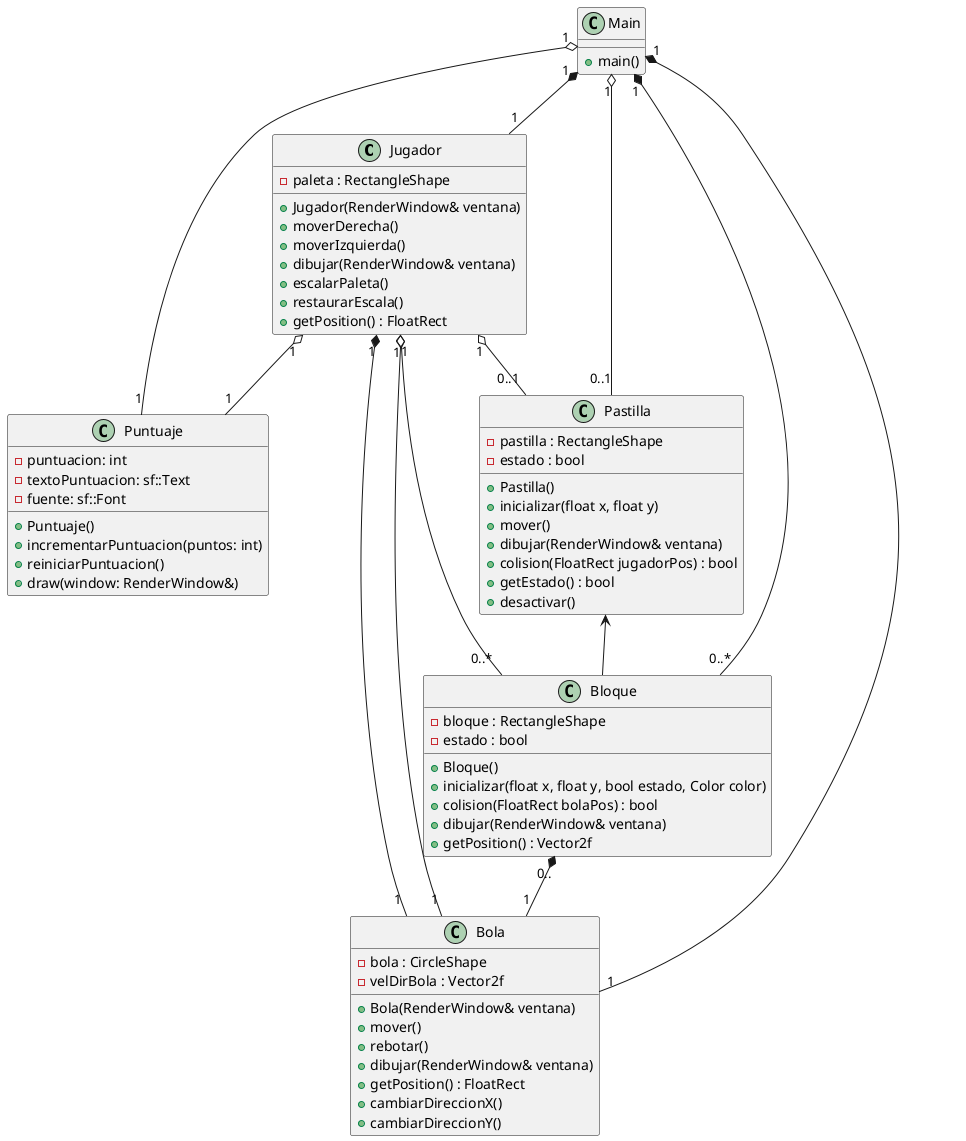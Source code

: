 @startuml Arkanoid

class Jugador {
  + Jugador(RenderWindow& ventana)
  + moverDerecha()
  + moverIzquierda()
  + dibujar(RenderWindow& ventana)
  + escalarPaleta()
  + restaurarEscala()
  + getPosition() : FloatRect
  - paleta : RectangleShape
}

class Puntuaje {
  - puntuacion: int
  - textoPuntuacion: sf::Text
  - fuente: sf::Font
  + Puntuaje()
  + incrementarPuntuacion(puntos: int)
  + reiniciarPuntuacion()
  + draw(window: RenderWindow&)
}

class Bloque {
  + Bloque()
  + inicializar(float x, float y, bool estado, Color color)
  + colision(FloatRect bolaPos) : bool
  + dibujar(RenderWindow& ventana)
  + getPosition() : Vector2f
  - bloque : RectangleShape
  - estado : bool
}

class Bola {
  + Bola(RenderWindow& ventana)
  + mover()
  + rebotar()
  + dibujar(RenderWindow& ventana)
  + getPosition() : FloatRect
  + cambiarDireccionX()
  + cambiarDireccionY()
  - bola : CircleShape
  - velDirBola : Vector2f
}

class Pastilla {
  + Pastilla()
  + inicializar(float x, float y)
  + mover()
  + dibujar(RenderWindow& ventana)
  + colision(FloatRect jugadorPos) : bool
  + getEstado() : bool
  + desactivar()
  - pastilla : RectangleShape
  - estado : bool
}

class Main {
  + main()
}

Jugador "1" *-- "1" Bola
Jugador "1" o-- "1" Bola
Jugador "1" o-- "0..*" Bloque
Jugador "1" o-- "0..1" Pastilla
Jugador "1" o-- "1" Puntuaje

Bloque "0.." *-- "1" Bola

Main "1" *-- "1" Jugador
Main "1" *-- "0..*" Bloque
Main "1" *-- "1" Bola
Main "1" o-- "0..1" Pastilla
Main "1" o-- "1" Puntuaje

Pastilla <-- Bloque

@enduml